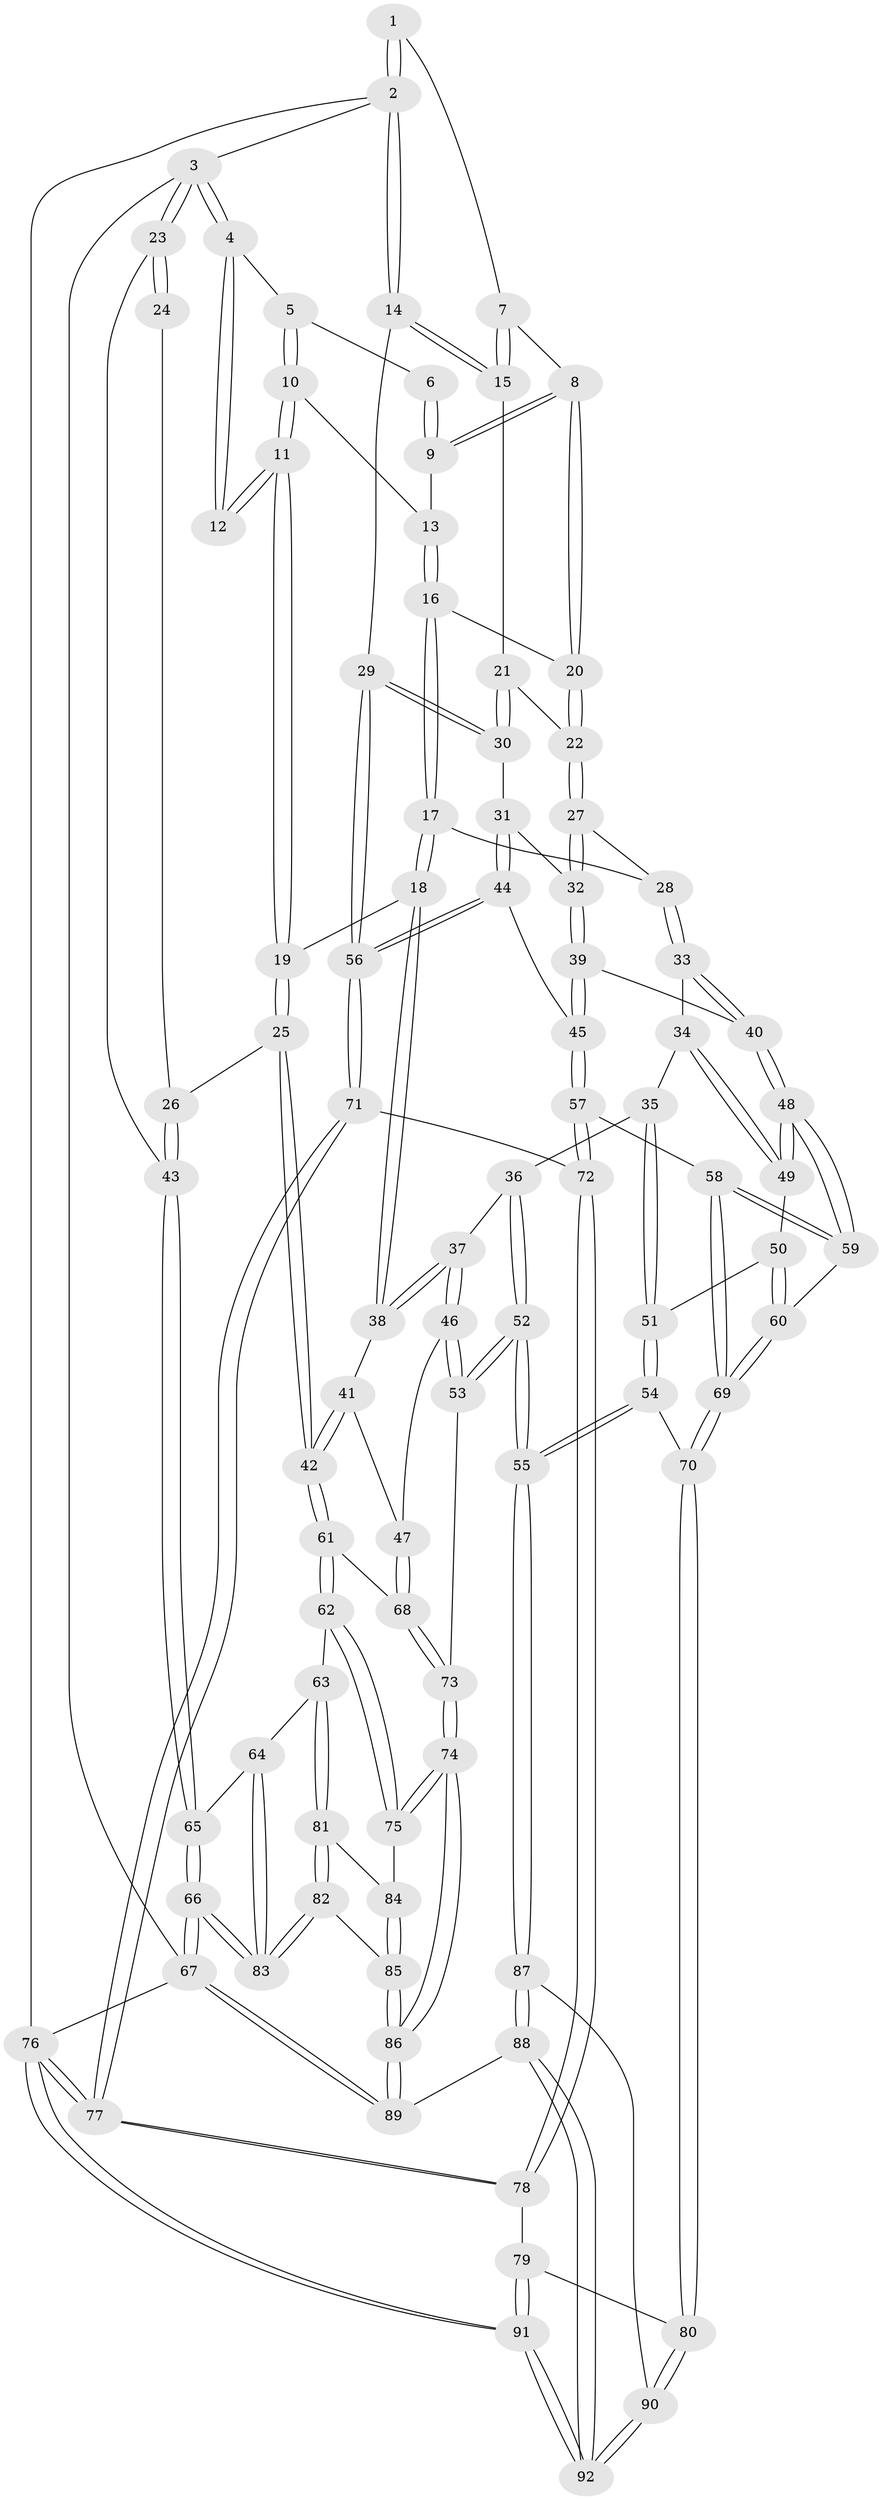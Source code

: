 // Generated by graph-tools (version 1.1) at 2025/12/02/27/25 16:12:00]
// undirected, 92 vertices, 227 edges
graph export_dot {
graph [start="1"]
  node [color=gray90,style=filled];
  1 [pos="+0.9129889714908282+0"];
  2 [pos="+1+0"];
  3 [pos="+0+0"];
  4 [pos="+0.1479130119668162+0"];
  5 [pos="+0.515919498177563+0"];
  6 [pos="+0.7472921424598588+0"];
  7 [pos="+0.873210277607822+0.0683639596814595"];
  8 [pos="+0.8161228353399744+0.10072780612741973"];
  9 [pos="+0.7798741290656523+0.06008158563178059"];
  10 [pos="+0.5135619305946479+0"];
  11 [pos="+0.3504624729663834+0.19190913814243493"];
  12 [pos="+0.2592743507152614+0.16457437847904344"];
  13 [pos="+0.5934002036866967+0.06476698931888673"];
  14 [pos="+1+0.0033815798680609127"];
  15 [pos="+1+0.08790068960033393"];
  16 [pos="+0.655096800841124+0.21175279662167532"];
  17 [pos="+0.5925877259517985+0.30227542329651186"];
  18 [pos="+0.49527647443090794+0.35848797743968136"];
  19 [pos="+0.3990239817988108+0.3046333176110437"];
  20 [pos="+0.7997833697600307+0.20800060835051218"];
  21 [pos="+0.857865756626698+0.2343664001846739"];
  22 [pos="+0.8177726595175691+0.2265816429738856"];
  23 [pos="+0+0"];
  24 [pos="+0.2447721758632471+0.16783930760837532"];
  25 [pos="+0.21595940538378017+0.47250810728971915"];
  26 [pos="+0.007284262377062016+0.3305900955455837"];
  27 [pos="+0.7809776411694046+0.3949632656983928"];
  28 [pos="+0.7606196975777976+0.40000618091238244"];
  29 [pos="+1+0.39020091712800553"];
  30 [pos="+1+0.37562570696296027"];
  31 [pos="+0.9074848581473952+0.4330594247104291"];
  32 [pos="+0.8531109461720885+0.4425312128963693"];
  33 [pos="+0.7053914461961481+0.4675788017740156"];
  34 [pos="+0.6810614081170391+0.48534483349425533"];
  35 [pos="+0.6105552075013154+0.49540531719593167"];
  36 [pos="+0.6012578009662755+0.4944941378701893"];
  37 [pos="+0.5317444373766319+0.44279179562254284"];
  38 [pos="+0.5029685933918872+0.3898087651433528"];
  39 [pos="+0.8289829695784436+0.5296250322052826"];
  40 [pos="+0.8087455062438702+0.5458856835170418"];
  41 [pos="+0.42319577689373844+0.4836280885636199"];
  42 [pos="+0.22254268717467413+0.5154688438954831"];
  43 [pos="+0+0.32390271000027926"];
  44 [pos="+0.9132154900639066+0.582963286411812"];
  45 [pos="+0.9061799575540497+0.5857997063772264"];
  46 [pos="+0.4655996715032482+0.6116525670358472"];
  47 [pos="+0.37012989316345085+0.5675970668101863"];
  48 [pos="+0.8030811685932208+0.5536752693389553"];
  49 [pos="+0.7330896696787178+0.5635009371105526"];
  50 [pos="+0.7264658744194529+0.5753387163230793"];
  51 [pos="+0.6865898217195305+0.5988391025413442"];
  52 [pos="+0.58264021448422+0.7604060806535438"];
  53 [pos="+0.5043450420114004+0.727024823563393"];
  54 [pos="+0.6324338191087557+0.7452304592723222"];
  55 [pos="+0.5876089293995493+0.7646449120236181"];
  56 [pos="+1+0.5295977294286096"];
  57 [pos="+0.8734112264819529+0.6703424184288337"];
  58 [pos="+0.8265028399944823+0.6493776386191515"];
  59 [pos="+0.8053439201653574+0.6100343901961662"];
  60 [pos="+0.746677510412104+0.6245178167369979"];
  61 [pos="+0.2264004710410298+0.554354732525156"];
  62 [pos="+0.1785516570028933+0.6096267187016724"];
  63 [pos="+0.12191536917527034+0.6549842323177376"];
  64 [pos="+0.12153736382492143+0.6549773725351956"];
  65 [pos="+0+0.5796449944619875"];
  66 [pos="+0+1"];
  67 [pos="+0+1"];
  68 [pos="+0.2796303245401511+0.5800943537755554"];
  69 [pos="+0.6963558654608223+0.7213464819501612"];
  70 [pos="+0.6792821675520938+0.7374644291064085"];
  71 [pos="+1+0.5548291470458266"];
  72 [pos="+0.8735428281210292+0.6705915264702316"];
  73 [pos="+0.37814516514288166+0.7476969687818564"];
  74 [pos="+0.3420477048649905+0.783377957548971"];
  75 [pos="+0.30121687508936545+0.7805566905497751"];
  76 [pos="+1+1"];
  77 [pos="+1+0.717493807358447"];
  78 [pos="+0.9011421141114998+0.7785612478391114"];
  79 [pos="+0.8924194385840144+0.7879364014200801"];
  80 [pos="+0.8744246894515628+0.8023509477158643"];
  81 [pos="+0.14979931294406704+0.7447157139210929"];
  82 [pos="+0.08025853696777756+0.8939878260511976"];
  83 [pos="+0+1"];
  84 [pos="+0.23357901813738455+0.795213944949643"];
  85 [pos="+0.20467104973991646+0.8832129950988055"];
  86 [pos="+0.3455414453157089+1"];
  87 [pos="+0.5927353718803631+0.8854134225977249"];
  88 [pos="+0.45362123400846593+1"];
  89 [pos="+0.41750433215792143+1"];
  90 [pos="+0.8382608944744793+0.9346867539605622"];
  91 [pos="+1+1"];
  92 [pos="+1+1"];
  1 -- 2;
  1 -- 2;
  1 -- 7;
  2 -- 3;
  2 -- 14;
  2 -- 14;
  2 -- 76;
  3 -- 4;
  3 -- 4;
  3 -- 23;
  3 -- 23;
  3 -- 67;
  4 -- 5;
  4 -- 12;
  4 -- 12;
  5 -- 6;
  5 -- 10;
  5 -- 10;
  6 -- 9;
  6 -- 9;
  7 -- 8;
  7 -- 15;
  7 -- 15;
  8 -- 9;
  8 -- 9;
  8 -- 20;
  8 -- 20;
  9 -- 13;
  10 -- 11;
  10 -- 11;
  10 -- 13;
  11 -- 12;
  11 -- 12;
  11 -- 19;
  11 -- 19;
  13 -- 16;
  13 -- 16;
  14 -- 15;
  14 -- 15;
  14 -- 29;
  15 -- 21;
  16 -- 17;
  16 -- 17;
  16 -- 20;
  17 -- 18;
  17 -- 18;
  17 -- 28;
  18 -- 19;
  18 -- 38;
  18 -- 38;
  19 -- 25;
  19 -- 25;
  20 -- 22;
  20 -- 22;
  21 -- 22;
  21 -- 30;
  21 -- 30;
  22 -- 27;
  22 -- 27;
  23 -- 24;
  23 -- 24;
  23 -- 43;
  24 -- 26;
  25 -- 26;
  25 -- 42;
  25 -- 42;
  26 -- 43;
  26 -- 43;
  27 -- 28;
  27 -- 32;
  27 -- 32;
  28 -- 33;
  28 -- 33;
  29 -- 30;
  29 -- 30;
  29 -- 56;
  29 -- 56;
  30 -- 31;
  31 -- 32;
  31 -- 44;
  31 -- 44;
  32 -- 39;
  32 -- 39;
  33 -- 34;
  33 -- 40;
  33 -- 40;
  34 -- 35;
  34 -- 49;
  34 -- 49;
  35 -- 36;
  35 -- 51;
  35 -- 51;
  36 -- 37;
  36 -- 52;
  36 -- 52;
  37 -- 38;
  37 -- 38;
  37 -- 46;
  37 -- 46;
  38 -- 41;
  39 -- 40;
  39 -- 45;
  39 -- 45;
  40 -- 48;
  40 -- 48;
  41 -- 42;
  41 -- 42;
  41 -- 47;
  42 -- 61;
  42 -- 61;
  43 -- 65;
  43 -- 65;
  44 -- 45;
  44 -- 56;
  44 -- 56;
  45 -- 57;
  45 -- 57;
  46 -- 47;
  46 -- 53;
  46 -- 53;
  47 -- 68;
  47 -- 68;
  48 -- 49;
  48 -- 49;
  48 -- 59;
  48 -- 59;
  49 -- 50;
  50 -- 51;
  50 -- 60;
  50 -- 60;
  51 -- 54;
  51 -- 54;
  52 -- 53;
  52 -- 53;
  52 -- 55;
  52 -- 55;
  53 -- 73;
  54 -- 55;
  54 -- 55;
  54 -- 70;
  55 -- 87;
  55 -- 87;
  56 -- 71;
  56 -- 71;
  57 -- 58;
  57 -- 72;
  57 -- 72;
  58 -- 59;
  58 -- 59;
  58 -- 69;
  58 -- 69;
  59 -- 60;
  60 -- 69;
  60 -- 69;
  61 -- 62;
  61 -- 62;
  61 -- 68;
  62 -- 63;
  62 -- 75;
  62 -- 75;
  63 -- 64;
  63 -- 81;
  63 -- 81;
  64 -- 65;
  64 -- 83;
  64 -- 83;
  65 -- 66;
  65 -- 66;
  66 -- 67;
  66 -- 67;
  66 -- 83;
  66 -- 83;
  67 -- 89;
  67 -- 89;
  67 -- 76;
  68 -- 73;
  68 -- 73;
  69 -- 70;
  69 -- 70;
  70 -- 80;
  70 -- 80;
  71 -- 72;
  71 -- 77;
  71 -- 77;
  72 -- 78;
  72 -- 78;
  73 -- 74;
  73 -- 74;
  74 -- 75;
  74 -- 75;
  74 -- 86;
  74 -- 86;
  75 -- 84;
  76 -- 77;
  76 -- 77;
  76 -- 91;
  76 -- 91;
  77 -- 78;
  77 -- 78;
  78 -- 79;
  79 -- 80;
  79 -- 91;
  79 -- 91;
  80 -- 90;
  80 -- 90;
  81 -- 82;
  81 -- 82;
  81 -- 84;
  82 -- 83;
  82 -- 83;
  82 -- 85;
  84 -- 85;
  84 -- 85;
  85 -- 86;
  85 -- 86;
  86 -- 89;
  86 -- 89;
  87 -- 88;
  87 -- 88;
  87 -- 90;
  88 -- 89;
  88 -- 92;
  88 -- 92;
  90 -- 92;
  90 -- 92;
  91 -- 92;
  91 -- 92;
}
